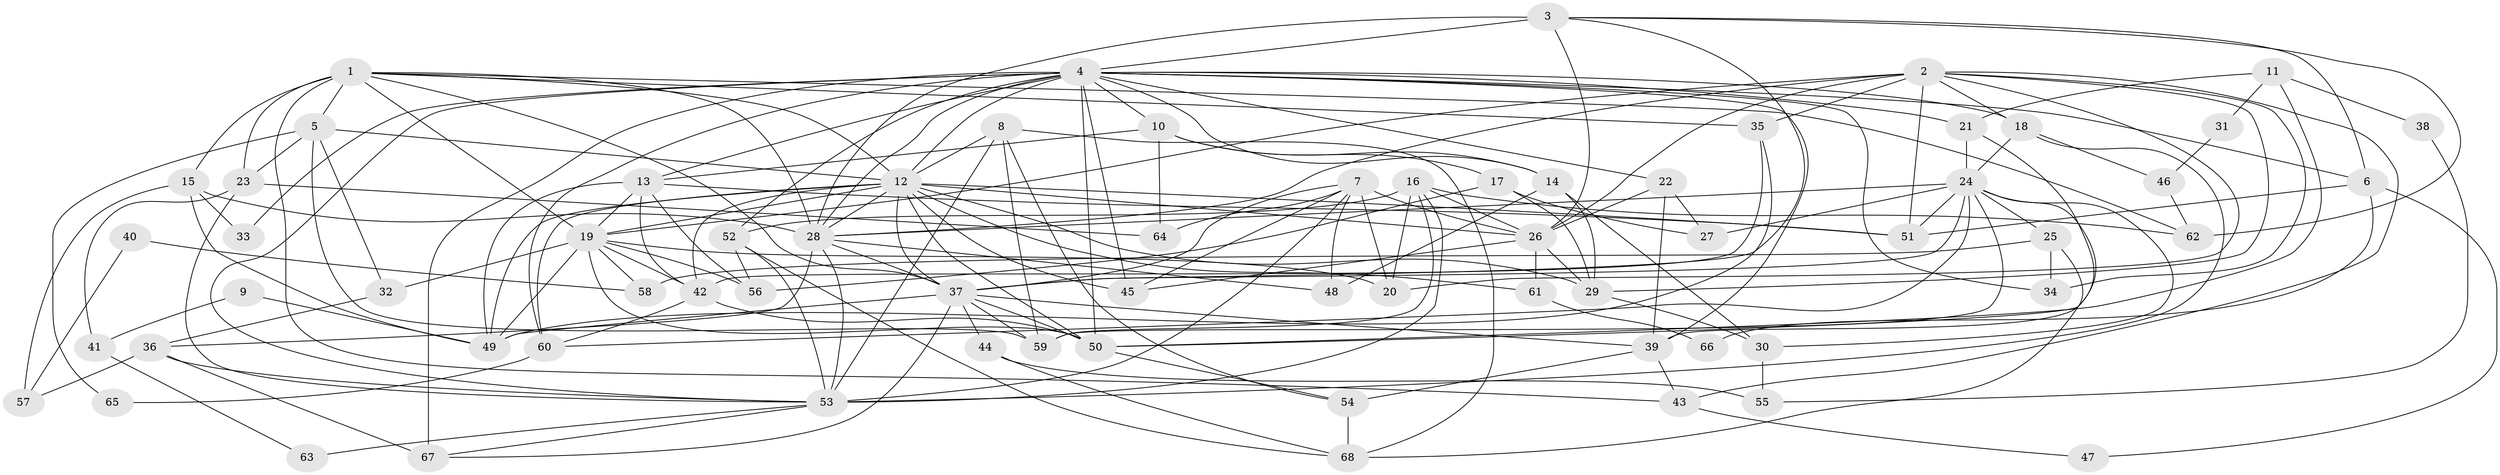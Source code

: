 // original degree distribution, {8: 0.014705882352941176, 4: 0.25735294117647056, 3: 0.27205882352941174, 5: 0.13970588235294118, 6: 0.13970588235294118, 2: 0.14705882352941177, 7: 0.029411764705882353}
// Generated by graph-tools (version 1.1) at 2025/35/03/09/25 02:35:59]
// undirected, 68 vertices, 180 edges
graph export_dot {
graph [start="1"]
  node [color=gray90,style=filled];
  1;
  2;
  3;
  4;
  5;
  6;
  7;
  8;
  9;
  10;
  11;
  12;
  13;
  14;
  15;
  16;
  17;
  18;
  19;
  20;
  21;
  22;
  23;
  24;
  25;
  26;
  27;
  28;
  29;
  30;
  31;
  32;
  33;
  34;
  35;
  36;
  37;
  38;
  39;
  40;
  41;
  42;
  43;
  44;
  45;
  46;
  47;
  48;
  49;
  50;
  51;
  52;
  53;
  54;
  55;
  56;
  57;
  58;
  59;
  60;
  61;
  62;
  63;
  64;
  65;
  66;
  67;
  68;
  1 -- 5 [weight=3.0];
  1 -- 12 [weight=1.0];
  1 -- 15 [weight=1.0];
  1 -- 19 [weight=1.0];
  1 -- 23 [weight=1.0];
  1 -- 28 [weight=1.0];
  1 -- 35 [weight=1.0];
  1 -- 37 [weight=1.0];
  1 -- 43 [weight=1.0];
  1 -- 62 [weight=1.0];
  2 -- 18 [weight=1.0];
  2 -- 19 [weight=1.0];
  2 -- 20 [weight=1.0];
  2 -- 26 [weight=1.0];
  2 -- 28 [weight=2.0];
  2 -- 29 [weight=1.0];
  2 -- 34 [weight=1.0];
  2 -- 35 [weight=1.0];
  2 -- 43 [weight=1.0];
  2 -- 51 [weight=1.0];
  3 -- 4 [weight=1.0];
  3 -- 6 [weight=1.0];
  3 -- 26 [weight=1.0];
  3 -- 28 [weight=1.0];
  3 -- 37 [weight=1.0];
  3 -- 62 [weight=1.0];
  4 -- 6 [weight=1.0];
  4 -- 10 [weight=1.0];
  4 -- 12 [weight=2.0];
  4 -- 13 [weight=1.0];
  4 -- 14 [weight=2.0];
  4 -- 18 [weight=1.0];
  4 -- 21 [weight=2.0];
  4 -- 22 [weight=1.0];
  4 -- 28 [weight=1.0];
  4 -- 33 [weight=1.0];
  4 -- 34 [weight=1.0];
  4 -- 39 [weight=1.0];
  4 -- 45 [weight=1.0];
  4 -- 50 [weight=1.0];
  4 -- 52 [weight=1.0];
  4 -- 53 [weight=1.0];
  4 -- 60 [weight=2.0];
  4 -- 67 [weight=2.0];
  5 -- 12 [weight=1.0];
  5 -- 23 [weight=2.0];
  5 -- 32 [weight=2.0];
  5 -- 59 [weight=1.0];
  5 -- 65 [weight=1.0];
  6 -- 47 [weight=1.0];
  6 -- 51 [weight=1.0];
  6 -- 66 [weight=1.0];
  7 -- 20 [weight=1.0];
  7 -- 26 [weight=1.0];
  7 -- 37 [weight=1.0];
  7 -- 45 [weight=1.0];
  7 -- 48 [weight=1.0];
  7 -- 53 [weight=1.0];
  7 -- 64 [weight=1.0];
  8 -- 12 [weight=1.0];
  8 -- 53 [weight=1.0];
  8 -- 54 [weight=1.0];
  8 -- 59 [weight=1.0];
  8 -- 68 [weight=1.0];
  9 -- 41 [weight=1.0];
  9 -- 49 [weight=2.0];
  10 -- 13 [weight=1.0];
  10 -- 14 [weight=1.0];
  10 -- 17 [weight=1.0];
  10 -- 64 [weight=1.0];
  11 -- 21 [weight=1.0];
  11 -- 31 [weight=1.0];
  11 -- 38 [weight=1.0];
  11 -- 50 [weight=1.0];
  12 -- 19 [weight=1.0];
  12 -- 26 [weight=1.0];
  12 -- 28 [weight=1.0];
  12 -- 29 [weight=1.0];
  12 -- 37 [weight=1.0];
  12 -- 42 [weight=1.0];
  12 -- 45 [weight=2.0];
  12 -- 49 [weight=1.0];
  12 -- 50 [weight=1.0];
  12 -- 51 [weight=1.0];
  12 -- 60 [weight=1.0];
  12 -- 61 [weight=1.0];
  13 -- 19 [weight=1.0];
  13 -- 42 [weight=1.0];
  13 -- 49 [weight=2.0];
  13 -- 51 [weight=1.0];
  13 -- 56 [weight=1.0];
  14 -- 29 [weight=1.0];
  14 -- 30 [weight=1.0];
  14 -- 48 [weight=1.0];
  15 -- 28 [weight=4.0];
  15 -- 33 [weight=1.0];
  15 -- 49 [weight=1.0];
  15 -- 57 [weight=1.0];
  16 -- 20 [weight=1.0];
  16 -- 26 [weight=1.0];
  16 -- 52 [weight=1.0];
  16 -- 53 [weight=1.0];
  16 -- 59 [weight=1.0];
  16 -- 62 [weight=1.0];
  17 -- 27 [weight=1.0];
  17 -- 29 [weight=1.0];
  17 -- 56 [weight=1.0];
  18 -- 24 [weight=1.0];
  18 -- 46 [weight=1.0];
  18 -- 53 [weight=1.0];
  19 -- 20 [weight=1.0];
  19 -- 32 [weight=1.0];
  19 -- 42 [weight=1.0];
  19 -- 49 [weight=3.0];
  19 -- 50 [weight=1.0];
  19 -- 56 [weight=1.0];
  19 -- 58 [weight=1.0];
  21 -- 24 [weight=1.0];
  21 -- 50 [weight=1.0];
  22 -- 26 [weight=1.0];
  22 -- 27 [weight=1.0];
  22 -- 39 [weight=1.0];
  23 -- 41 [weight=1.0];
  23 -- 53 [weight=2.0];
  23 -- 64 [weight=1.0];
  24 -- 25 [weight=1.0];
  24 -- 27 [weight=1.0];
  24 -- 28 [weight=1.0];
  24 -- 30 [weight=1.0];
  24 -- 37 [weight=1.0];
  24 -- 39 [weight=1.0];
  24 -- 51 [weight=2.0];
  24 -- 59 [weight=1.0];
  24 -- 60 [weight=1.0];
  25 -- 34 [weight=1.0];
  25 -- 58 [weight=1.0];
  25 -- 68 [weight=1.0];
  26 -- 29 [weight=1.0];
  26 -- 45 [weight=1.0];
  26 -- 61 [weight=1.0];
  28 -- 36 [weight=1.0];
  28 -- 37 [weight=1.0];
  28 -- 48 [weight=1.0];
  28 -- 53 [weight=2.0];
  29 -- 30 [weight=1.0];
  30 -- 55 [weight=1.0];
  31 -- 46 [weight=1.0];
  32 -- 36 [weight=1.0];
  35 -- 42 [weight=1.0];
  35 -- 49 [weight=1.0];
  36 -- 53 [weight=1.0];
  36 -- 57 [weight=1.0];
  36 -- 67 [weight=1.0];
  37 -- 39 [weight=2.0];
  37 -- 44 [weight=1.0];
  37 -- 49 [weight=1.0];
  37 -- 50 [weight=1.0];
  37 -- 59 [weight=1.0];
  37 -- 67 [weight=1.0];
  38 -- 55 [weight=1.0];
  39 -- 43 [weight=1.0];
  39 -- 54 [weight=1.0];
  40 -- 57 [weight=1.0];
  40 -- 58 [weight=1.0];
  41 -- 63 [weight=1.0];
  42 -- 50 [weight=1.0];
  42 -- 60 [weight=1.0];
  43 -- 47 [weight=1.0];
  44 -- 55 [weight=1.0];
  44 -- 68 [weight=1.0];
  46 -- 62 [weight=1.0];
  50 -- 54 [weight=1.0];
  52 -- 53 [weight=1.0];
  52 -- 56 [weight=1.0];
  52 -- 68 [weight=1.0];
  53 -- 63 [weight=1.0];
  53 -- 67 [weight=1.0];
  54 -- 68 [weight=1.0];
  60 -- 65 [weight=1.0];
  61 -- 66 [weight=1.0];
}
